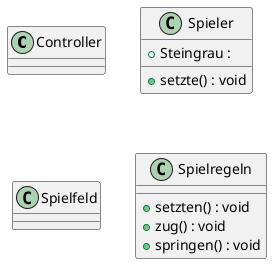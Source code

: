@startuml

class Controller
{

}

class Spieler
{
    + Steingrau : 
    + setzte() : void

}

class Spielfeld
{
    
}

class Spielregeln
{
    + setzten() : void
    + zug() : void
    + springen() : void
}

@enduml